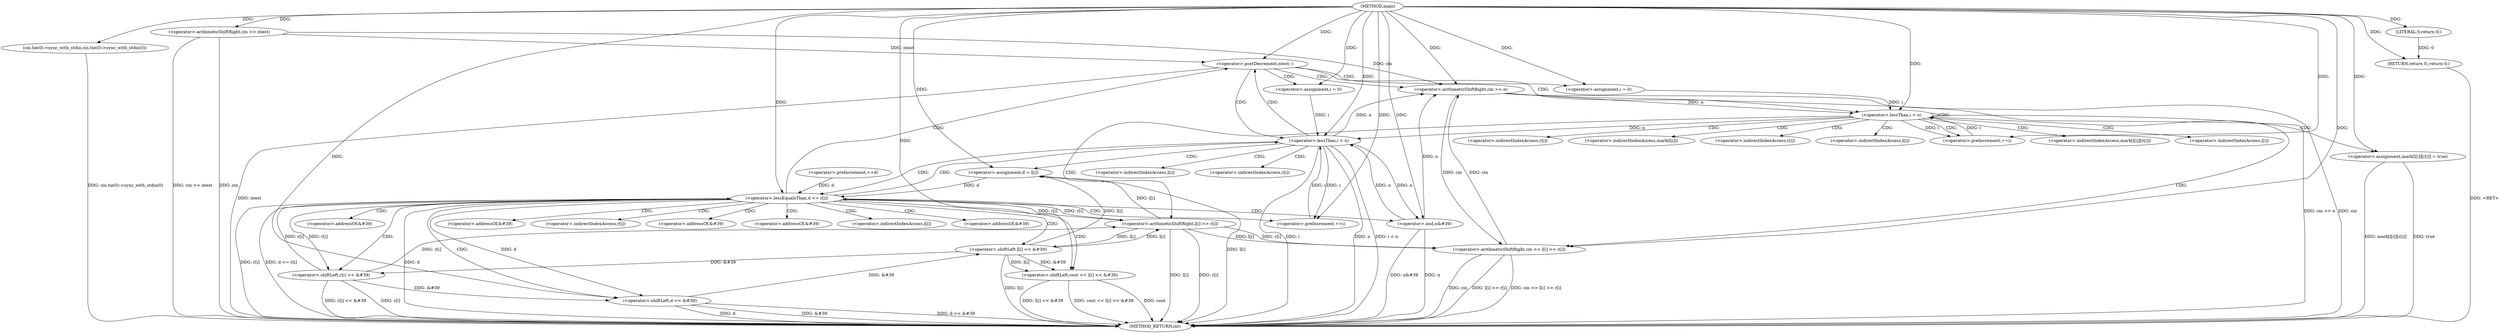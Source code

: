 digraph "main" {  
"1000101" [label = "(METHOD,main)" ]
"1000206" [label = "(METHOD_RETURN,int)" ]
"1000103" [label = "(cin.tie(0)->sync_with_stdio,cin.tie(0)->sync_with_stdio(0))" ]
"1000106" [label = "(<operator>.arithmeticShiftRight,cin >> ntest)" ]
"1000204" [label = "(RETURN,return 0;,return 0;)" ]
"1000110" [label = "(<operator>.postDecrement,ntest--)" ]
"1000205" [label = "(LITERAL,0,return 0;)" ]
"1000114" [label = "(<operator>.arithmeticShiftRight,cin >> n)" ]
"1000122" [label = "(<operator>.assignment,i = 0)" ]
"1000125" [label = "(<operator>.lessThan,i < n)" ]
"1000128" [label = "(<operator>.preIncrement,++i)" ]
"1000153" [label = "(<operator>.assignment,i = 0)" ]
"1000156" [label = "(<operator>.lessThan,i < n)" ]
"1000159" [label = "(<operator>.preIncrement,++i)" ]
"1000131" [label = "(<operator>.arithmeticShiftRight,cin >> l[i] >> r[i])" ]
"1000140" [label = "(<operator>.assignment,mark[l[i]][r[i]] = true)" ]
"1000164" [label = "(<operator>.assignment,d = l[i])" ]
"1000169" [label = "(<operator>.lessEqualsThan,d <= r[i])" ]
"1000133" [label = "(<operator>.arithmeticShiftRight,l[i] >> r[i])" ]
"1000174" [label = "(<operator>.preIncrement,++d)" ]
"1000178" [label = "(<operator>.shiftLeft,cout << l[i] << &#39)" ]
"1000188" [label = "(<operator>.shiftLeft,r[i] << &#39)" ]
"1000196" [label = "(<operator>.shiftLeft,d << &#39)" ]
"1000200" [label = "(<operator>.and,n&#39)" ]
"1000180" [label = "(<operator>.shiftLeft,l[i] << &#39)" ]
"1000141" [label = "(<operator>.indirectIndexAccess,mark[l[i]][r[i]])" ]
"1000134" [label = "(<operator>.indirectIndexAccess,l[i])" ]
"1000137" [label = "(<operator>.indirectIndexAccess,r[i])" ]
"1000142" [label = "(<operator>.indirectIndexAccess,mark[l[i]])" ]
"1000147" [label = "(<operator>.indirectIndexAccess,r[i])" ]
"1000166" [label = "(<operator>.indirectIndexAccess,l[i])" ]
"1000171" [label = "(<operator>.indirectIndexAccess,r[i])" ]
"1000144" [label = "(<operator>.indirectIndexAccess,l[i])" ]
"1000186" [label = "(<operator>.addressOf,&#39)" ]
"1000194" [label = "(<operator>.addressOf,&#39)" ]
"1000189" [label = "(<operator>.indirectIndexAccess,r[i])" ]
"1000192" [label = "(<operator>.addressOf,&#39)" ]
"1000198" [label = "(<operator>.addressOf,&#39)" ]
"1000181" [label = "(<operator>.indirectIndexAccess,l[i])" ]
"1000184" [label = "(<operator>.addressOf,&#39)" ]
  "1000103" -> "1000206"  [ label = "DDG: cin.tie(0)->sync_with_stdio(0)"] 
  "1000106" -> "1000206"  [ label = "DDG: cin"] 
  "1000106" -> "1000206"  [ label = "DDG: cin >> ntest"] 
  "1000110" -> "1000206"  [ label = "DDG: ntest"] 
  "1000114" -> "1000206"  [ label = "DDG: cin"] 
  "1000114" -> "1000206"  [ label = "DDG: cin >> n"] 
  "1000156" -> "1000206"  [ label = "DDG: i"] 
  "1000156" -> "1000206"  [ label = "DDG: n"] 
  "1000156" -> "1000206"  [ label = "DDG: i < n"] 
  "1000164" -> "1000206"  [ label = "DDG: l[i]"] 
  "1000169" -> "1000206"  [ label = "DDG: d"] 
  "1000169" -> "1000206"  [ label = "DDG: r[i]"] 
  "1000169" -> "1000206"  [ label = "DDG: d <= r[i]"] 
  "1000180" -> "1000206"  [ label = "DDG: l[i]"] 
  "1000178" -> "1000206"  [ label = "DDG: l[i] << &#39"] 
  "1000178" -> "1000206"  [ label = "DDG: cout << l[i] << &#39"] 
  "1000188" -> "1000206"  [ label = "DDG: r[i]"] 
  "1000188" -> "1000206"  [ label = "DDG: r[i] << &#39"] 
  "1000196" -> "1000206"  [ label = "DDG: d"] 
  "1000196" -> "1000206"  [ label = "DDG: &#39"] 
  "1000196" -> "1000206"  [ label = "DDG: d << &#39"] 
  "1000200" -> "1000206"  [ label = "DDG: n"] 
  "1000200" -> "1000206"  [ label = "DDG: n&#39"] 
  "1000131" -> "1000206"  [ label = "DDG: cin"] 
  "1000133" -> "1000206"  [ label = "DDG: l[i]"] 
  "1000133" -> "1000206"  [ label = "DDG: r[i]"] 
  "1000131" -> "1000206"  [ label = "DDG: l[i] >> r[i]"] 
  "1000131" -> "1000206"  [ label = "DDG: cin >> l[i] >> r[i]"] 
  "1000140" -> "1000206"  [ label = "DDG: mark[l[i]][r[i]]"] 
  "1000204" -> "1000206"  [ label = "DDG: <RET>"] 
  "1000178" -> "1000206"  [ label = "DDG: cout"] 
  "1000140" -> "1000206"  [ label = "DDG: true"] 
  "1000205" -> "1000204"  [ label = "DDG: 0"] 
  "1000101" -> "1000204"  [ label = "DDG: "] 
  "1000101" -> "1000103"  [ label = "DDG: "] 
  "1000101" -> "1000106"  [ label = "DDG: "] 
  "1000101" -> "1000205"  [ label = "DDG: "] 
  "1000106" -> "1000110"  [ label = "DDG: ntest"] 
  "1000101" -> "1000110"  [ label = "DDG: "] 
  "1000106" -> "1000114"  [ label = "DDG: cin"] 
  "1000131" -> "1000114"  [ label = "DDG: cin"] 
  "1000101" -> "1000114"  [ label = "DDG: "] 
  "1000156" -> "1000114"  [ label = "DDG: n"] 
  "1000200" -> "1000114"  [ label = "DDG: n"] 
  "1000101" -> "1000122"  [ label = "DDG: "] 
  "1000101" -> "1000153"  [ label = "DDG: "] 
  "1000122" -> "1000125"  [ label = "DDG: i"] 
  "1000128" -> "1000125"  [ label = "DDG: i"] 
  "1000101" -> "1000125"  [ label = "DDG: "] 
  "1000114" -> "1000125"  [ label = "DDG: n"] 
  "1000125" -> "1000128"  [ label = "DDG: i"] 
  "1000101" -> "1000128"  [ label = "DDG: "] 
  "1000101" -> "1000140"  [ label = "DDG: "] 
  "1000153" -> "1000156"  [ label = "DDG: i"] 
  "1000159" -> "1000156"  [ label = "DDG: i"] 
  "1000101" -> "1000156"  [ label = "DDG: "] 
  "1000125" -> "1000156"  [ label = "DDG: n"] 
  "1000200" -> "1000156"  [ label = "DDG: n"] 
  "1000156" -> "1000159"  [ label = "DDG: i"] 
  "1000101" -> "1000159"  [ label = "DDG: "] 
  "1000114" -> "1000131"  [ label = "DDG: cin"] 
  "1000101" -> "1000131"  [ label = "DDG: "] 
  "1000133" -> "1000131"  [ label = "DDG: r[i]"] 
  "1000133" -> "1000131"  [ label = "DDG: l[i]"] 
  "1000180" -> "1000164"  [ label = "DDG: l[i]"] 
  "1000133" -> "1000164"  [ label = "DDG: l[i]"] 
  "1000180" -> "1000133"  [ label = "DDG: l[i]"] 
  "1000169" -> "1000133"  [ label = "DDG: r[i]"] 
  "1000188" -> "1000133"  [ label = "DDG: r[i]"] 
  "1000101" -> "1000164"  [ label = "DDG: "] 
  "1000164" -> "1000169"  [ label = "DDG: d"] 
  "1000174" -> "1000169"  [ label = "DDG: d"] 
  "1000101" -> "1000169"  [ label = "DDG: "] 
  "1000188" -> "1000169"  [ label = "DDG: r[i]"] 
  "1000133" -> "1000169"  [ label = "DDG: r[i]"] 
  "1000101" -> "1000178"  [ label = "DDG: "] 
  "1000180" -> "1000178"  [ label = "DDG: &#39"] 
  "1000180" -> "1000178"  [ label = "DDG: l[i]"] 
  "1000169" -> "1000188"  [ label = "DDG: r[i]"] 
  "1000180" -> "1000188"  [ label = "DDG: &#39"] 
  "1000169" -> "1000196"  [ label = "DDG: d"] 
  "1000101" -> "1000196"  [ label = "DDG: "] 
  "1000188" -> "1000196"  [ label = "DDG: &#39"] 
  "1000156" -> "1000200"  [ label = "DDG: n"] 
  "1000101" -> "1000200"  [ label = "DDG: "] 
  "1000133" -> "1000180"  [ label = "DDG: l[i]"] 
  "1000196" -> "1000180"  [ label = "DDG: &#39"] 
  "1000110" -> "1000125"  [ label = "CDG: "] 
  "1000110" -> "1000153"  [ label = "CDG: "] 
  "1000110" -> "1000156"  [ label = "CDG: "] 
  "1000110" -> "1000114"  [ label = "CDG: "] 
  "1000110" -> "1000122"  [ label = "CDG: "] 
  "1000125" -> "1000125"  [ label = "CDG: "] 
  "1000125" -> "1000142"  [ label = "CDG: "] 
  "1000125" -> "1000128"  [ label = "CDG: "] 
  "1000125" -> "1000141"  [ label = "CDG: "] 
  "1000125" -> "1000133"  [ label = "CDG: "] 
  "1000125" -> "1000144"  [ label = "CDG: "] 
  "1000125" -> "1000131"  [ label = "CDG: "] 
  "1000125" -> "1000137"  [ label = "CDG: "] 
  "1000125" -> "1000147"  [ label = "CDG: "] 
  "1000125" -> "1000140"  [ label = "CDG: "] 
  "1000125" -> "1000134"  [ label = "CDG: "] 
  "1000156" -> "1000110"  [ label = "CDG: "] 
  "1000156" -> "1000164"  [ label = "CDG: "] 
  "1000156" -> "1000166"  [ label = "CDG: "] 
  "1000156" -> "1000169"  [ label = "CDG: "] 
  "1000156" -> "1000171"  [ label = "CDG: "] 
  "1000169" -> "1000200"  [ label = "CDG: "] 
  "1000169" -> "1000156"  [ label = "CDG: "] 
  "1000169" -> "1000186"  [ label = "CDG: "] 
  "1000169" -> "1000180"  [ label = "CDG: "] 
  "1000169" -> "1000189"  [ label = "CDG: "] 
  "1000169" -> "1000196"  [ label = "CDG: "] 
  "1000169" -> "1000178"  [ label = "CDG: "] 
  "1000169" -> "1000188"  [ label = "CDG: "] 
  "1000169" -> "1000159"  [ label = "CDG: "] 
  "1000169" -> "1000194"  [ label = "CDG: "] 
  "1000169" -> "1000192"  [ label = "CDG: "] 
  "1000169" -> "1000184"  [ label = "CDG: "] 
  "1000169" -> "1000198"  [ label = "CDG: "] 
  "1000169" -> "1000181"  [ label = "CDG: "] 
  "1000169" -> "1000110"  [ label = "CDG: "] 
}

